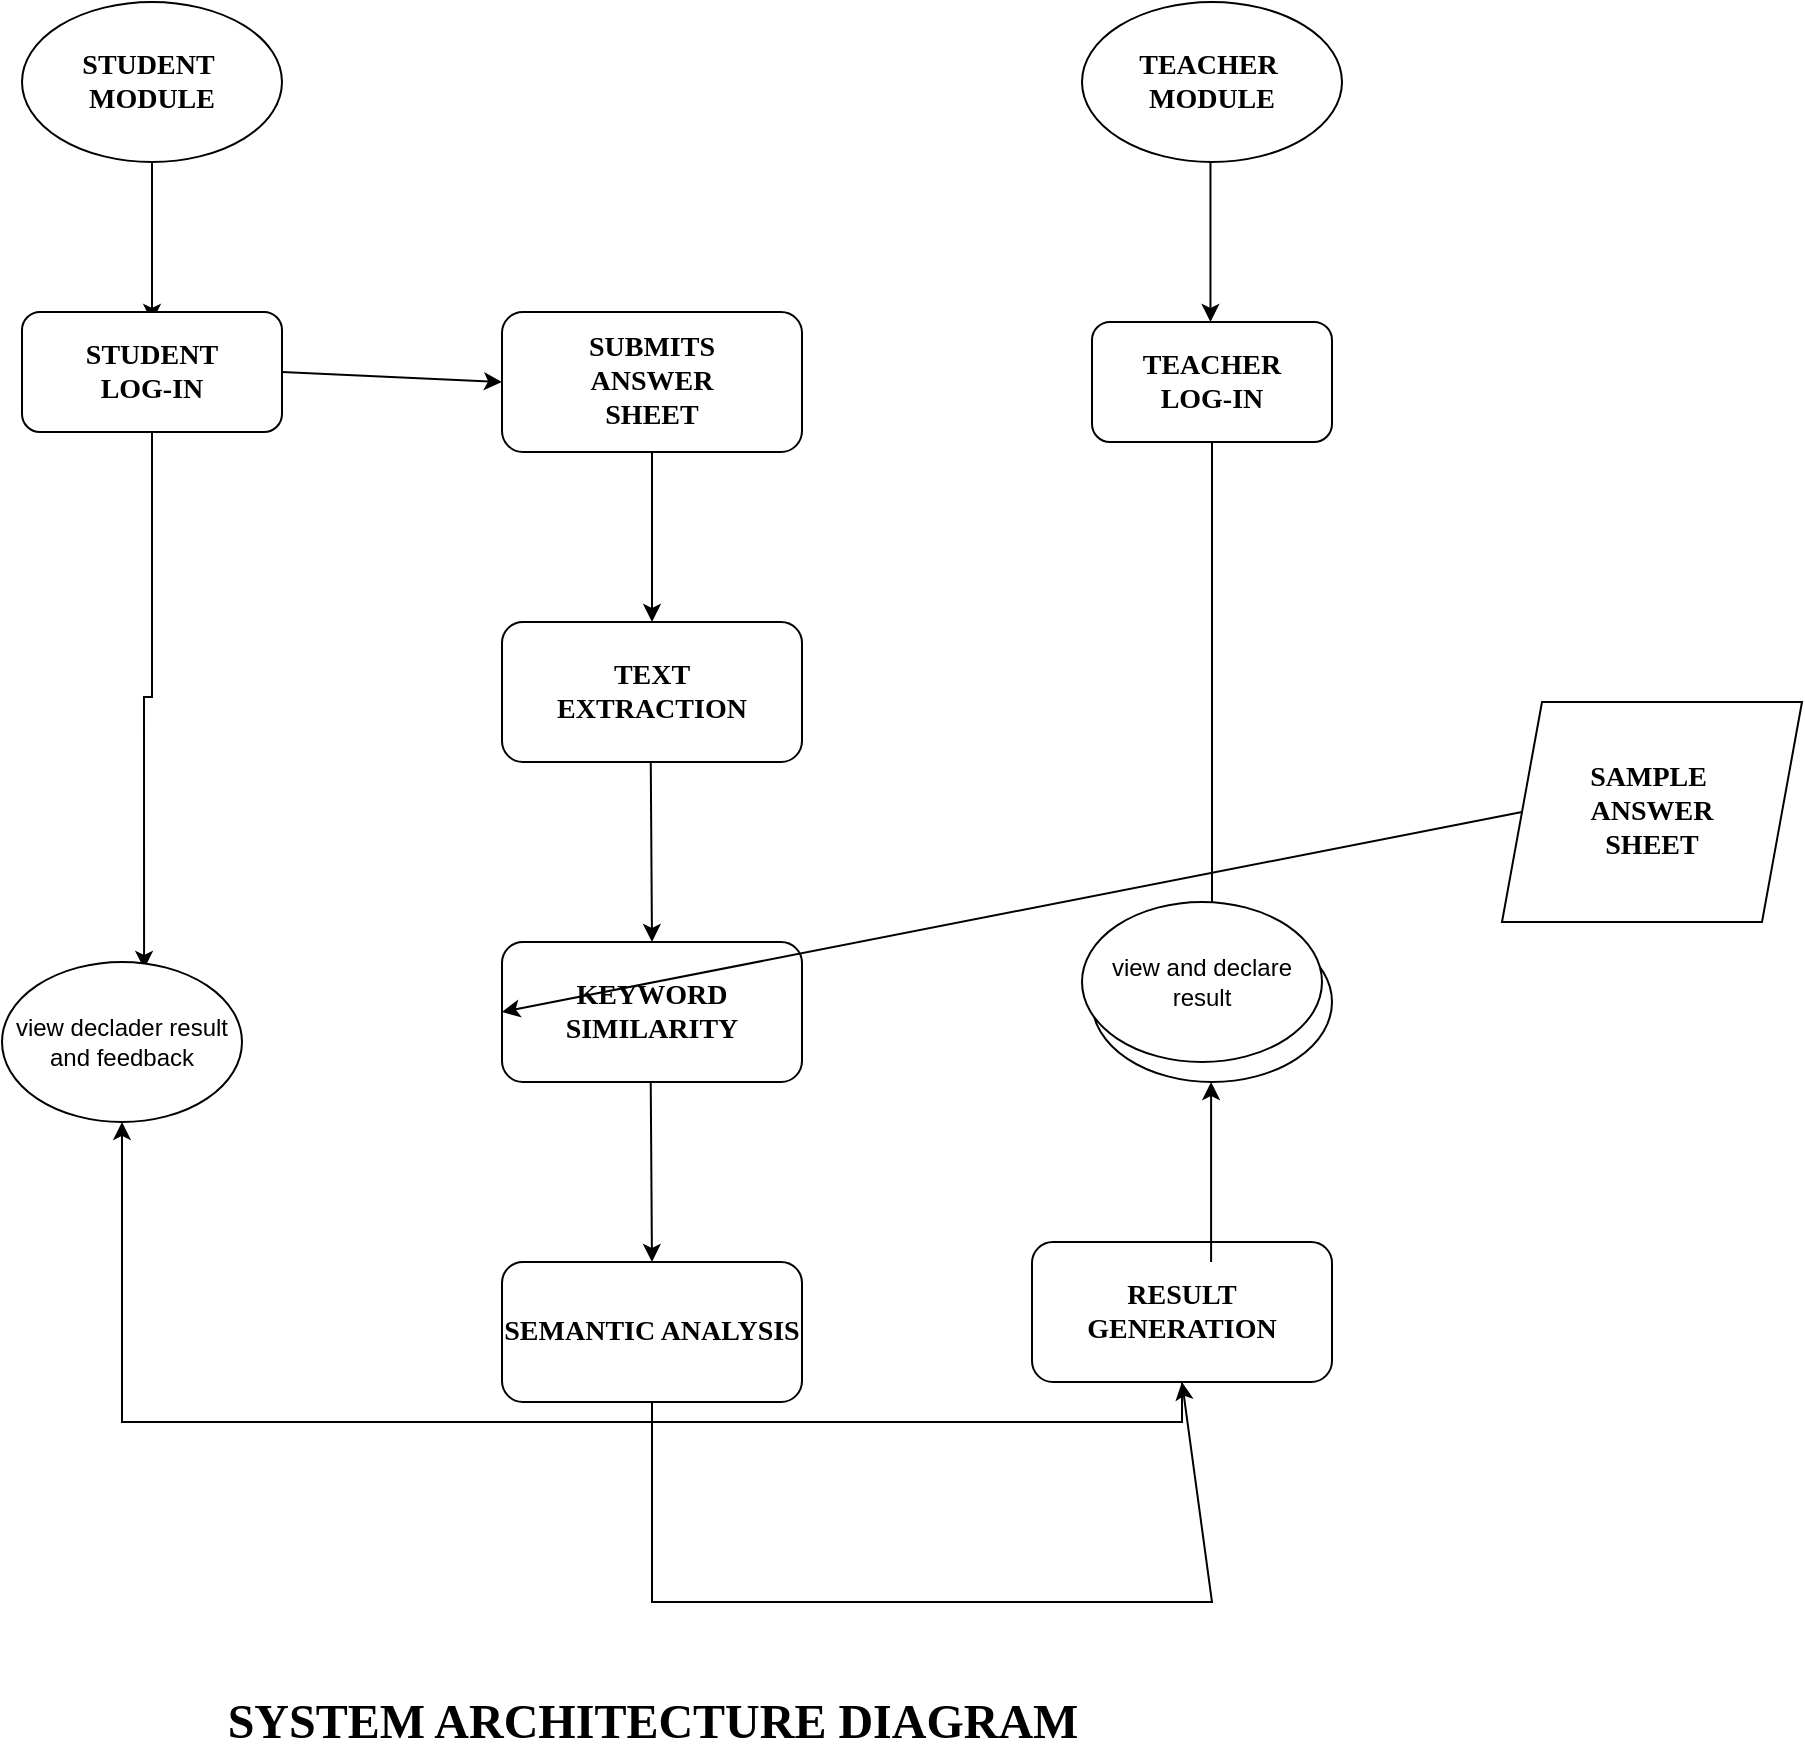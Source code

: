 <mxfile version="20.5.3" type="embed"><diagram name="Page-1" id="FqL1D6eqQ3Jrx4kZphLh"><mxGraphModel dx="1275" dy="712" grid="1" gridSize="10" guides="1" tooltips="1" connect="1" arrows="1" fold="1" page="1" pageScale="1" pageWidth="850" pageHeight="1100" math="0" shadow="0"><root><mxCell id="0"/><mxCell id="1" parent="0"/><mxCell id="P4LJiY_exPxhlkd3zQ3B-1" value="&lt;font style=&quot;font-size: 14px;&quot; face=&quot;Verdana&quot;&gt;&lt;b&gt;STUDENT&amp;nbsp;&lt;br&gt;MODULE&lt;/b&gt;&lt;/font&gt;" style="ellipse;whiteSpace=wrap;html=1;" parent="1" vertex="1"><mxGeometry x="80" y="40" width="130" height="80" as="geometry"/></mxCell><mxCell id="P4LJiY_exPxhlkd3zQ3B-2" value="" style="endArrow=classic;html=1;rounded=0;exitX=0.5;exitY=1;exitDx=0;exitDy=0;" parent="1" source="P4LJiY_exPxhlkd3zQ3B-1" edge="1"><mxGeometry width="50" height="50" relative="1" as="geometry"><mxPoint x="350" y="290" as="sourcePoint"/><mxPoint x="145" y="200" as="targetPoint"/></mxGeometry></mxCell><mxCell id="6" style="edgeStyle=orthogonalEdgeStyle;rounded=0;orthogonalLoop=1;jettySize=auto;html=1;entryX=0.592;entryY=0.043;entryDx=0;entryDy=0;entryPerimeter=0;" edge="1" parent="1" source="P4LJiY_exPxhlkd3zQ3B-4" target="5"><mxGeometry relative="1" as="geometry"/></mxCell><mxCell id="P4LJiY_exPxhlkd3zQ3B-4" value="&lt;font style=&quot;font-size: 14px;&quot; face=&quot;Verdana&quot;&gt;&lt;b&gt;STUDENT&lt;br&gt;LOG-IN&lt;/b&gt;&lt;/font&gt;" style="rounded=1;whiteSpace=wrap;html=1;" parent="1" vertex="1"><mxGeometry x="80" y="195" width="130" height="60" as="geometry"/></mxCell><mxCell id="P4LJiY_exPxhlkd3zQ3B-5" value="&lt;font style=&quot;font-size: 14px;&quot; face=&quot;Verdana&quot;&gt;&lt;b&gt;TEACHER&amp;nbsp;&lt;br&gt;MODULE&lt;/b&gt;&lt;/font&gt;" style="ellipse;whiteSpace=wrap;html=1;" parent="1" vertex="1"><mxGeometry x="610" y="40" width="130" height="80" as="geometry"/></mxCell><mxCell id="P4LJiY_exPxhlkd3zQ3B-6" value="" style="endArrow=classic;html=1;rounded=0;exitX=0.5;exitY=1;exitDx=0;exitDy=0;" parent="1" edge="1"><mxGeometry width="50" height="50" relative="1" as="geometry"><mxPoint x="674.23" y="120" as="sourcePoint"/><mxPoint x="674.23" y="200" as="targetPoint"/></mxGeometry></mxCell><mxCell id="P4LJiY_exPxhlkd3zQ3B-7" value="&lt;font style=&quot;font-size: 14px;&quot; face=&quot;Verdana&quot;&gt;&lt;b&gt;TEACHER&lt;br&gt;LOG-IN&lt;/b&gt;&lt;/font&gt;" style="rounded=1;whiteSpace=wrap;html=1;" parent="1" vertex="1"><mxGeometry x="615" y="200" width="120" height="60" as="geometry"/></mxCell><mxCell id="P4LJiY_exPxhlkd3zQ3B-9" value="" style="endArrow=classic;html=1;rounded=0;exitX=1;exitY=0.5;exitDx=0;exitDy=0;" parent="1" source="P4LJiY_exPxhlkd3zQ3B-4" edge="1"><mxGeometry width="50" height="50" relative="1" as="geometry"><mxPoint x="420" y="440" as="sourcePoint"/><mxPoint x="320" y="230" as="targetPoint"/></mxGeometry></mxCell><mxCell id="P4LJiY_exPxhlkd3zQ3B-10" value="&lt;font style=&quot;font-size: 14px;&quot; face=&quot;Verdana&quot;&gt;&lt;b&gt;SUBMITS&lt;br&gt;ANSWER&lt;br&gt;SHEET&lt;/b&gt;&lt;/font&gt;" style="rounded=1;whiteSpace=wrap;html=1;" parent="1" vertex="1"><mxGeometry x="320" y="195" width="150" height="70" as="geometry"/></mxCell><mxCell id="P4LJiY_exPxhlkd3zQ3B-11" value="" style="endArrow=classic;html=1;rounded=0;exitX=0.5;exitY=1;exitDx=0;exitDy=0;" parent="1" source="P4LJiY_exPxhlkd3zQ3B-10" edge="1"><mxGeometry width="50" height="50" relative="1" as="geometry"><mxPoint x="420" y="440" as="sourcePoint"/><mxPoint x="395" y="350" as="targetPoint"/></mxGeometry></mxCell><mxCell id="P4LJiY_exPxhlkd3zQ3B-12" value="&lt;font face=&quot;Verdana&quot;&gt;&lt;span style=&quot;font-size: 14px;&quot;&gt;&lt;b&gt;TEXT&lt;br&gt;EXTRACTION&lt;br&gt;&lt;/b&gt;&lt;/span&gt;&lt;/font&gt;" style="rounded=1;whiteSpace=wrap;html=1;" parent="1" vertex="1"><mxGeometry x="320" y="350" width="150" height="70" as="geometry"/></mxCell><mxCell id="P4LJiY_exPxhlkd3zQ3B-14" value="" style="endArrow=classic;html=1;rounded=0;exitX=0.5;exitY=1;exitDx=0;exitDy=0;entryX=0.5;entryY=0;entryDx=0;entryDy=0;" parent="1" target="P4LJiY_exPxhlkd3zQ3B-15" edge="1"><mxGeometry width="50" height="50" relative="1" as="geometry"><mxPoint x="394.38" y="420" as="sourcePoint"/><mxPoint x="394.38" y="505" as="targetPoint"/></mxGeometry></mxCell><mxCell id="P4LJiY_exPxhlkd3zQ3B-15" value="&lt;font face=&quot;Verdana&quot;&gt;&lt;span style=&quot;font-size: 14px;&quot;&gt;&lt;b&gt;KEYWORD&lt;br&gt;SIMILARITY&lt;br&gt;&lt;/b&gt;&lt;/span&gt;&lt;/font&gt;" style="rounded=1;whiteSpace=wrap;html=1;" parent="1" vertex="1"><mxGeometry x="320" y="510" width="150" height="70" as="geometry"/></mxCell><mxCell id="P4LJiY_exPxhlkd3zQ3B-16" value="&lt;font style=&quot;font-size: 14px;&quot; face=&quot;Verdana&quot;&gt;&lt;b&gt;SAMPLE&amp;nbsp;&lt;br&gt;ANSWER&lt;br&gt;SHEET&lt;/b&gt;&lt;/font&gt;" style="shape=parallelogram;perimeter=parallelogramPerimeter;whiteSpace=wrap;html=1;fixedSize=1;" parent="1" vertex="1"><mxGeometry x="820" y="390" width="150" height="110" as="geometry"/></mxCell><mxCell id="P4LJiY_exPxhlkd3zQ3B-17" value="" style="endArrow=classic;html=1;rounded=0;exitX=0;exitY=0.5;exitDx=0;exitDy=0;entryX=0;entryY=0.5;entryDx=0;entryDy=0;" parent="1" source="P4LJiY_exPxhlkd3zQ3B-16" target="P4LJiY_exPxhlkd3zQ3B-15" edge="1"><mxGeometry width="50" height="50" relative="1" as="geometry"><mxPoint x="230" y="560" as="sourcePoint"/><mxPoint x="280" y="510" as="targetPoint"/></mxGeometry></mxCell><mxCell id="P4LJiY_exPxhlkd3zQ3B-18" value="" style="endArrow=classic;html=1;rounded=0;exitX=0.5;exitY=1;exitDx=0;exitDy=0;entryX=0.5;entryY=0;entryDx=0;entryDy=0;" parent="1" edge="1"><mxGeometry width="50" height="50" relative="1" as="geometry"><mxPoint x="394.37" y="580" as="sourcePoint"/><mxPoint x="394.99" y="670" as="targetPoint"/></mxGeometry></mxCell><mxCell id="P4LJiY_exPxhlkd3zQ3B-19" value="&lt;font face=&quot;Verdana&quot;&gt;&lt;span style=&quot;font-size: 14px;&quot;&gt;&lt;b&gt;&lt;br&gt;SEMANTIC ANALYSIS&lt;br&gt;&lt;br&gt;&lt;/b&gt;&lt;/span&gt;&lt;/font&gt;" style="rounded=1;whiteSpace=wrap;html=1;" parent="1" vertex="1"><mxGeometry x="320" y="670" width="150" height="70" as="geometry"/></mxCell><mxCell id="P4LJiY_exPxhlkd3zQ3B-20" value="" style="endArrow=classic;html=1;rounded=0;exitX=0.5;exitY=1;exitDx=0;exitDy=0;entryX=0.5;entryY=1;entryDx=0;entryDy=0;" parent="1" source="P4LJiY_exPxhlkd3zQ3B-19" target="P4LJiY_exPxhlkd3zQ3B-21" edge="1"><mxGeometry width="50" height="50" relative="1" as="geometry"><mxPoint x="400" y="790" as="sourcePoint"/><mxPoint x="680" y="740" as="targetPoint"/><Array as="points"><mxPoint x="395" y="840"/><mxPoint x="675" y="840"/></Array></mxGeometry></mxCell><mxCell id="4" style="edgeStyle=orthogonalEdgeStyle;rounded=0;orthogonalLoop=1;jettySize=auto;html=1;exitX=0.5;exitY=1;exitDx=0;exitDy=0;" edge="1" parent="1" source="P4LJiY_exPxhlkd3zQ3B-21" target="5"><mxGeometry relative="1" as="geometry"><mxPoint x="800" y="735.067" as="targetPoint"/></mxGeometry></mxCell><mxCell id="P4LJiY_exPxhlkd3zQ3B-21" value="&lt;font face=&quot;Verdana&quot;&gt;&lt;span style=&quot;font-size: 14px;&quot;&gt;&lt;b&gt;RESULT&lt;br&gt;GENERATION&lt;br&gt;&lt;/b&gt;&lt;/span&gt;&lt;/font&gt;" style="rounded=1;whiteSpace=wrap;html=1;" parent="1" vertex="1"><mxGeometry x="585" y="660" width="150" height="70" as="geometry"/></mxCell><mxCell id="P4LJiY_exPxhlkd3zQ3B-22" value="" style="endArrow=classic;html=1;rounded=0;exitX=0.5;exitY=0;exitDx=0;exitDy=0;" parent="1" edge="1"><mxGeometry width="50" height="50" relative="1" as="geometry"><mxPoint x="674.55" y="670" as="sourcePoint"/><mxPoint x="674.55" y="580" as="targetPoint"/><Array as="points"><mxPoint x="674.55" y="620"/></Array></mxGeometry></mxCell><mxCell id="P4LJiY_exPxhlkd3zQ3B-23" value="&lt;font style=&quot;font-size: 14px;&quot; face=&quot;Verdana&quot;&gt;&lt;b&gt;DISPLAY&amp;nbsp;&lt;br&gt;RESULT&lt;/b&gt;&lt;/font&gt;" style="ellipse;whiteSpace=wrap;html=1;" parent="1" vertex="1"><mxGeometry x="615" y="500" width="120" height="80" as="geometry"/></mxCell><mxCell id="P4LJiY_exPxhlkd3zQ3B-25" value="" style="endArrow=classic;html=1;rounded=0;entryX=0.5;entryY=0;entryDx=0;entryDy=0;exitX=0.5;exitY=1;exitDx=0;exitDy=0;" parent="1" source="P4LJiY_exPxhlkd3zQ3B-7" target="P4LJiY_exPxhlkd3zQ3B-23" edge="1"><mxGeometry width="50" height="50" relative="1" as="geometry"><mxPoint x="520" y="530" as="sourcePoint"/><mxPoint x="570" y="480" as="targetPoint"/></mxGeometry></mxCell><mxCell id="P4LJiY_exPxhlkd3zQ3B-26" value="&lt;font face=&quot;Verdana&quot; style=&quot;font-size: 24px;&quot;&gt;&lt;b style=&quot;&quot;&gt;SYSTEM ARCHITECTURE DIAGRAM&lt;/b&gt;&lt;/font&gt;" style="text;html=1;align=center;verticalAlign=middle;resizable=0;points=[];autosize=1;strokeColor=none;fillColor=none;" parent="1" vertex="1"><mxGeometry x="150" y="880" width="490" height="40" as="geometry"/></mxCell><mxCell id="2" value="view and declare result" style="ellipse;whiteSpace=wrap;html=1;" vertex="1" parent="1"><mxGeometry x="610" y="490" width="120" height="80" as="geometry"/></mxCell><mxCell id="5" value="view declader result and feedback" style="ellipse;whiteSpace=wrap;html=1;" vertex="1" parent="1"><mxGeometry x="70" y="519.997" width="120" height="80" as="geometry"/></mxCell></root></mxGraphModel></diagram></mxfile>